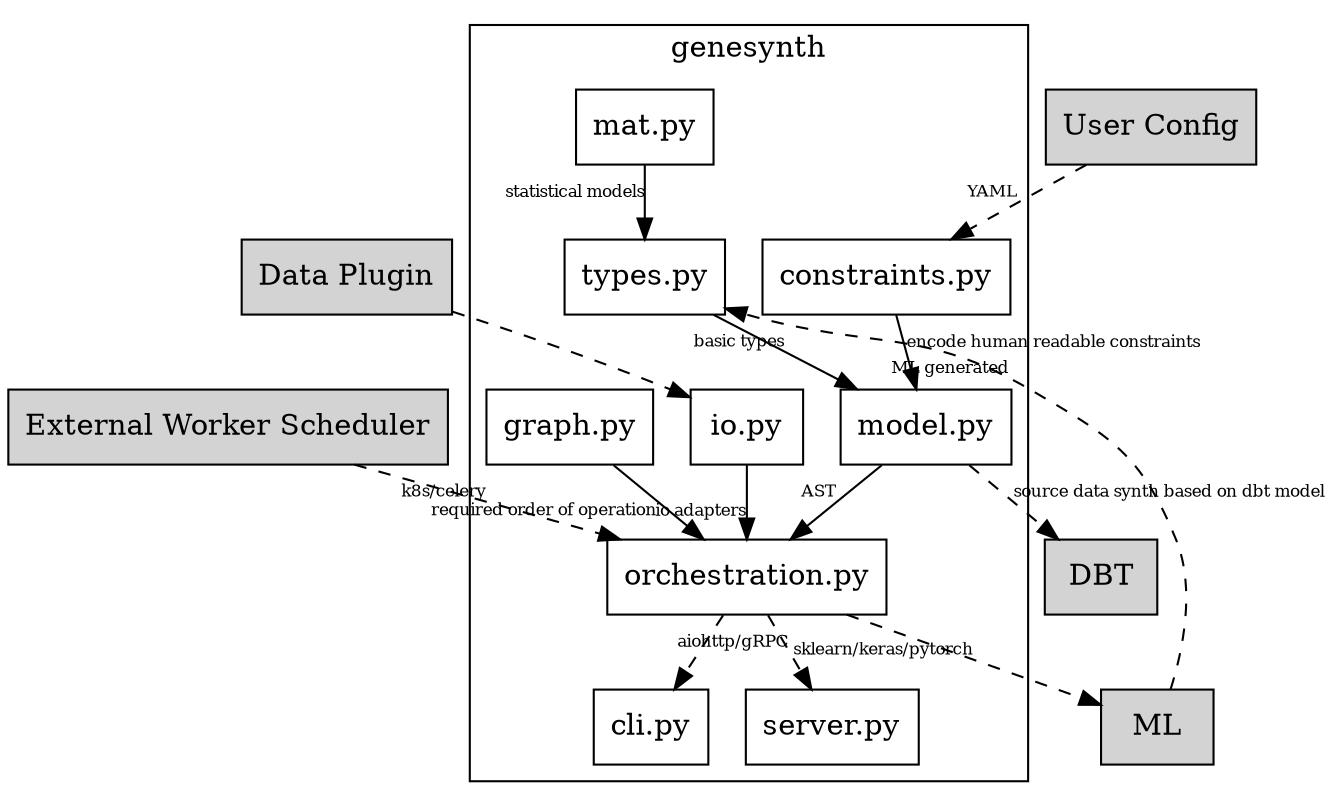 strict digraph genesynth {
    node [shape=box]
    edge [fontsize=8]

    ML [style=filled, fillcolor=lightgray]
    "User Config" [style=filled, fillcolor=lightgray]
    "Data Plugin" [style=filled, fillcolor=lightgray]
    "External Worker Scheduler" [style=filled, fillcolor=lightgray]
    DBT [style=filled, fillcolor=lightgray]

    ML -> "types.py" [style=dashed, xlabel="ML generated"]
    "User Config" -> "constraints.py" [style=dashed, xlabel="YAML"]
    "Data Plugin" -> "io.py" [style=dashed]
    "External Worker Scheduler" -> "orchestration.py" [style=dashed, xlabel="k8s/celery"]

    subgraph cluster_module {
        label="genesynth"
        "mat.py" -> "types.py" [xlabel="statistical models"]
        "constraints.py" -> "model.py" [xlabel="encode human readable constraints"]
        "types.py" -> "model.py" [xlabel="basic types"]
        "model.py" -> "orchestration.py" [xlabel="AST"]
        "graph.py" -> "orchestration.py" [xlabel="required order of operation"]
        "io.py" -> "orchestration.py" [xlabel="io adapters"]
        "orchestration.py" -> "cli.py" [style=dashed]
        "orchestration.py" -> "server.py" [style=dashed, xlabel="aiohttp/gRPC"]
    }

    "model.py" -> DBT [style=dashed, xlabel="source data synth based on dbt model"]
    "orchestration.py" -> ML [style=dashed, xlabel="sklearn/keras/pytorch"]
}
